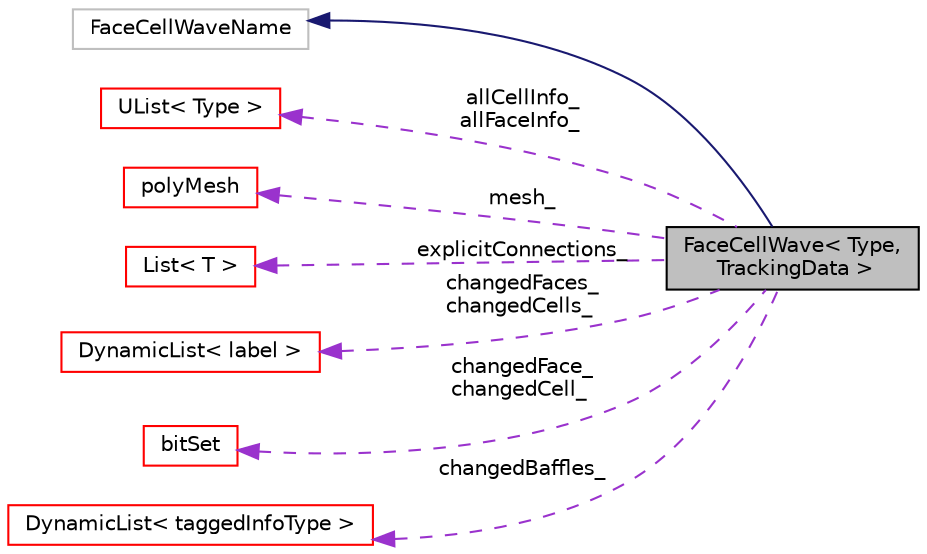 digraph "FaceCellWave&lt; Type, TrackingData &gt;"
{
  bgcolor="transparent";
  edge [fontname="Helvetica",fontsize="10",labelfontname="Helvetica",labelfontsize="10"];
  node [fontname="Helvetica",fontsize="10",shape=record];
  rankdir="LR";
  Node1 [label="FaceCellWave\< Type,\l TrackingData \>",height=0.2,width=0.4,color="black", fillcolor="grey75", style="filled" fontcolor="black"];
  Node2 -> Node1 [dir="back",color="midnightblue",fontsize="10",style="solid",fontname="Helvetica"];
  Node2 [label="FaceCellWaveName",height=0.2,width=0.4,color="grey75"];
  Node3 -> Node1 [dir="back",color="darkorchid3",fontsize="10",style="dashed",label=" allCellInfo_\nallFaceInfo_" ,fontname="Helvetica"];
  Node3 [label="UList\< Type \>",height=0.2,width=0.4,color="red",URL="$classFoam_1_1UList.html"];
  Node4 -> Node1 [dir="back",color="darkorchid3",fontsize="10",style="dashed",label=" mesh_" ,fontname="Helvetica"];
  Node4 [label="polyMesh",height=0.2,width=0.4,color="red",URL="$classFoam_1_1polyMesh.html",tooltip="Mesh consisting of general polyhedral cells. "];
  Node5 -> Node1 [dir="back",color="darkorchid3",fontsize="10",style="dashed",label=" explicitConnections_" ,fontname="Helvetica"];
  Node5 [label="List\< T \>",height=0.2,width=0.4,color="red",URL="$classFoam_1_1List.html",tooltip="A 1D array of objects of type &lt;T&gt;, where the size of the vector is known and used for subscript bound..."];
  Node6 -> Node1 [dir="back",color="darkorchid3",fontsize="10",style="dashed",label=" changedFaces_\nchangedCells_" ,fontname="Helvetica"];
  Node6 [label="DynamicList\< label \>",height=0.2,width=0.4,color="red",URL="$classFoam_1_1DynamicList.html"];
  Node7 -> Node1 [dir="back",color="darkorchid3",fontsize="10",style="dashed",label=" changedFace_\nchangedCell_" ,fontname="Helvetica"];
  Node7 [label="bitSet",height=0.2,width=0.4,color="red",URL="$classFoam_1_1bitSet.html",tooltip="A bitSet stores bits (elements with only two states) in packed internal format and supports a variety..."];
  Node8 -> Node1 [dir="back",color="darkorchid3",fontsize="10",style="dashed",label=" changedBaffles_" ,fontname="Helvetica"];
  Node8 [label="DynamicList\< taggedInfoType \>",height=0.2,width=0.4,color="red",URL="$classFoam_1_1DynamicList.html"];
}
